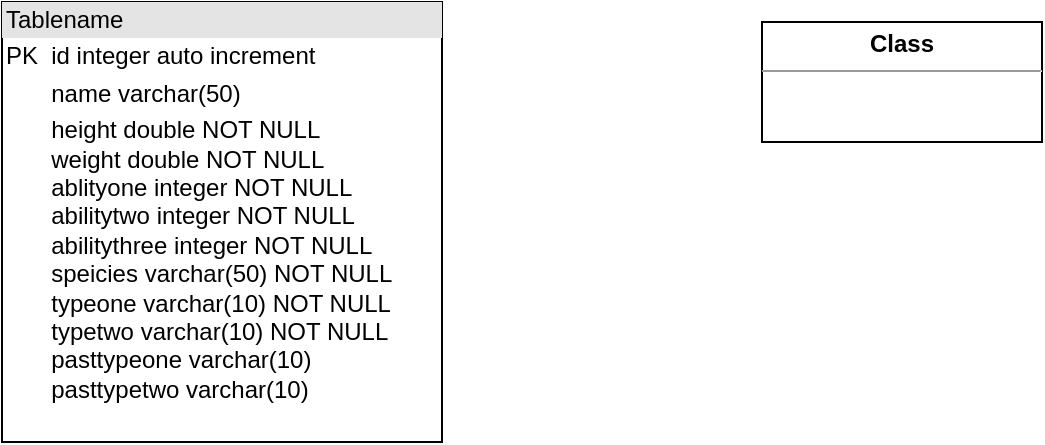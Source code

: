 <mxfile version="22.0.6" type="device">
  <diagram name="Page-1" id="efa7a0a1-bf9b-a30e-e6df-94a7791c09e9">
    <mxGraphModel dx="522" dy="1627" grid="1" gridSize="10" guides="1" tooltips="1" connect="1" arrows="1" fold="1" page="1" pageScale="1" pageWidth="826" pageHeight="1169" background="none" math="0" shadow="0">
      <root>
        <mxCell id="0" />
        <mxCell id="1" parent="0" />
        <mxCell id="syPRH2ype7NRdTE12rv9-120" style="rounded=0;orthogonalLoop=1;jettySize=auto;html=1;exitX=1;exitY=0.25;exitDx=0;exitDy=0;entryX=0;entryY=0.75;entryDx=0;entryDy=0;strokeColor=none;" edge="1" parent="1" source="syPRH2ype7NRdTE12rv9-117" target="syPRH2ype7NRdTE12rv9-119">
          <mxGeometry relative="1" as="geometry" />
        </mxCell>
        <mxCell id="syPRH2ype7NRdTE12rv9-117" value="&lt;div style=&quot;box-sizing:border-box;width:100%;background:#e4e4e4;padding:2px;&quot;&gt;Tablename&lt;/div&gt;&lt;table style=&quot;width:100%;font-size:1em;&quot; cellpadding=&quot;2&quot; cellspacing=&quot;0&quot;&gt;&lt;tbody&gt;&lt;tr&gt;&lt;td&gt;PK&lt;/td&gt;&lt;td&gt;id integer auto increment&lt;br&gt;&lt;/td&gt;&lt;/tr&gt;&lt;tr&gt;&lt;td&gt;&lt;br&gt;&lt;/td&gt;&lt;td&gt;name varchar(50)&lt;/td&gt;&lt;/tr&gt;&lt;tr&gt;&lt;td&gt;&lt;br&gt;&lt;/td&gt;&lt;td&gt;height double NOT NULL&lt;br&gt;weight double NOT NULL&lt;br&gt;ablityone integer NOT NULL&lt;br&gt;abilitytwo integer NOT NULL&lt;br&gt;abilitythree integer NOT NULL&lt;br&gt;speicies varchar(50) NOT NULL&lt;br&gt;typeone varchar(10) NOT NULL&lt;br&gt;typetwo varchar(10) NOT NULL&lt;br&gt;pasttypeone varchar(10)&lt;br&gt;pasttypetwo varchar(10)&lt;/td&gt;&lt;/tr&gt;&lt;/tbody&gt;&lt;/table&gt;&lt;span style=&quot;white-space: pre;&quot;&gt;&#x9;&lt;/span&gt;" style="verticalAlign=top;align=left;overflow=fill;html=1;whiteSpace=wrap;" vertex="1" parent="1">
          <mxGeometry x="120" y="-1050" width="220" height="220" as="geometry" />
        </mxCell>
        <mxCell id="syPRH2ype7NRdTE12rv9-119" value="&lt;p style=&quot;margin:0px;margin-top:4px;text-align:center;&quot;&gt;&lt;b&gt;Class&lt;/b&gt;&lt;/p&gt;&lt;hr size=&quot;1&quot;/&gt;&lt;div style=&quot;height:2px;&quot;&gt;&lt;/div&gt;" style="verticalAlign=top;align=left;overflow=fill;fontSize=12;fontFamily=Helvetica;html=1;whiteSpace=wrap;" vertex="1" parent="1">
          <mxGeometry x="500" y="-1040" width="140" height="60" as="geometry" />
        </mxCell>
      </root>
    </mxGraphModel>
  </diagram>
</mxfile>
